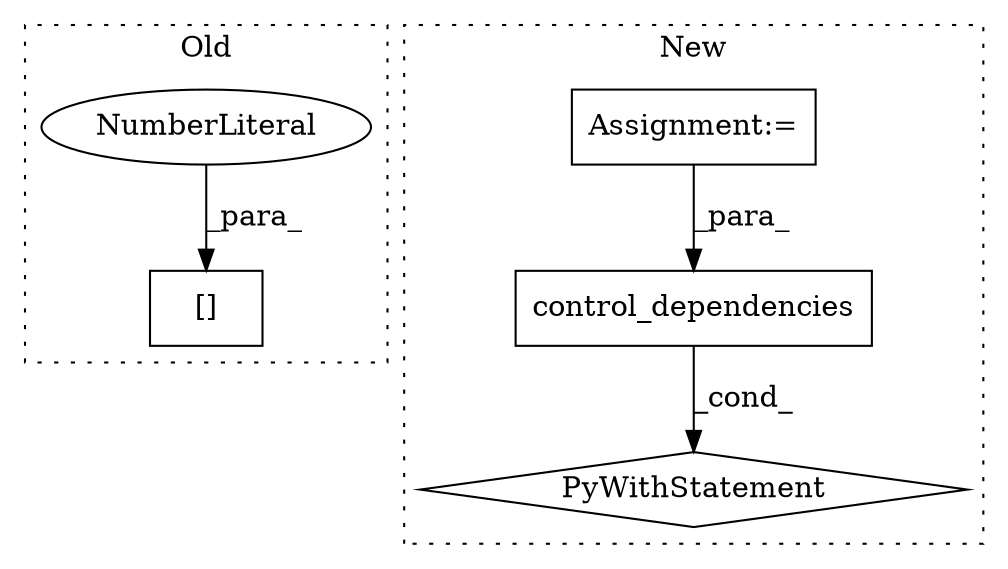 digraph G {
subgraph cluster0 {
1 [label="[]" a="2" s="25562,25590" l="27,1" shape="box"];
4 [label="NumberLiteral" a="34" s="25589" l="1" shape="ellipse"];
label = "Old";
style="dotted";
}
subgraph cluster1 {
2 [label="control_dependencies" a="32" s="25891,25971" l="26,2" shape="box"];
3 [label="Assignment:=" a="7" s="25572" l="8" shape="box"];
5 [label="PyWithStatement" a="104" s="25870,25973" l="10,2" shape="diamond"];
label = "New";
style="dotted";
}
2 -> 5 [label="_cond_"];
3 -> 2 [label="_para_"];
4 -> 1 [label="_para_"];
}